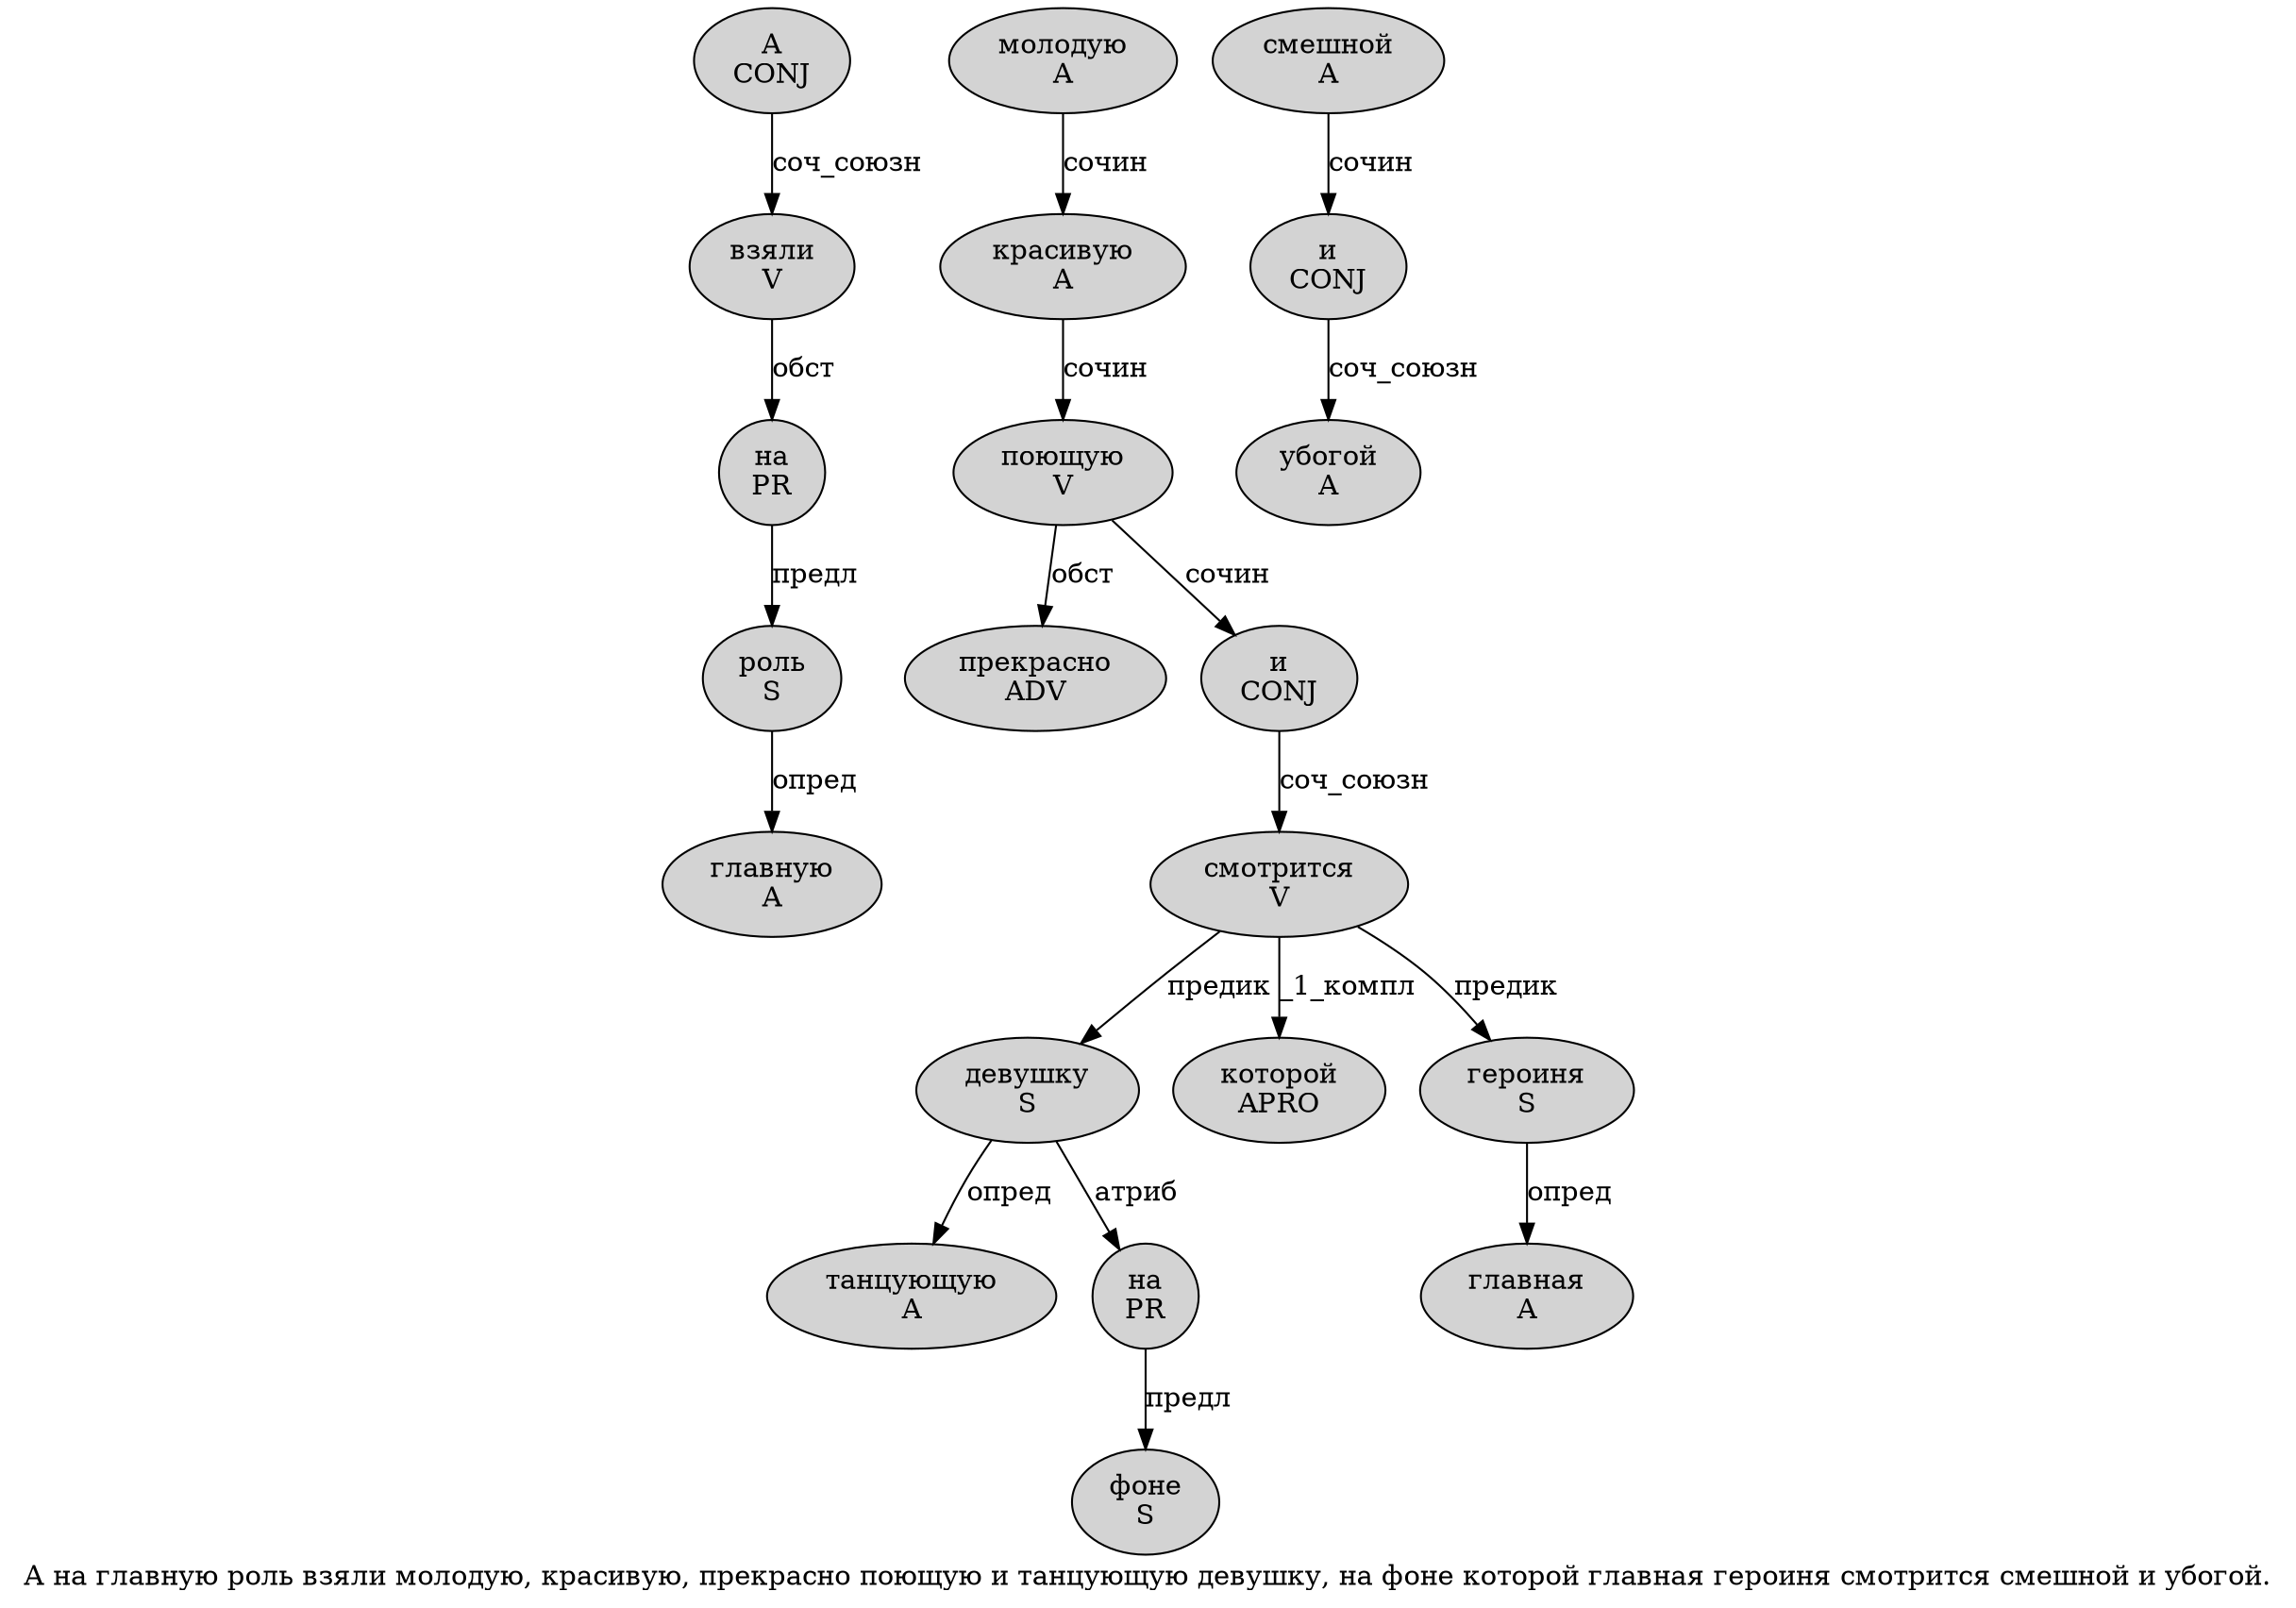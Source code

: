 digraph SENTENCE_2310 {
	graph [label="А на главную роль взяли молодую, красивую, прекрасно поющую и танцующую девушку, на фоне которой главная героиня смотрится смешной и убогой."]
	node [style=filled]
		0 [label="А
CONJ" color="" fillcolor=lightgray penwidth=1 shape=ellipse]
		1 [label="на
PR" color="" fillcolor=lightgray penwidth=1 shape=ellipse]
		2 [label="главную
A" color="" fillcolor=lightgray penwidth=1 shape=ellipse]
		3 [label="роль
S" color="" fillcolor=lightgray penwidth=1 shape=ellipse]
		4 [label="взяли
V" color="" fillcolor=lightgray penwidth=1 shape=ellipse]
		5 [label="молодую
A" color="" fillcolor=lightgray penwidth=1 shape=ellipse]
		7 [label="красивую
A" color="" fillcolor=lightgray penwidth=1 shape=ellipse]
		9 [label="прекрасно
ADV" color="" fillcolor=lightgray penwidth=1 shape=ellipse]
		10 [label="поющую
V" color="" fillcolor=lightgray penwidth=1 shape=ellipse]
		11 [label="и
CONJ" color="" fillcolor=lightgray penwidth=1 shape=ellipse]
		12 [label="танцующую
A" color="" fillcolor=lightgray penwidth=1 shape=ellipse]
		13 [label="девушку
S" color="" fillcolor=lightgray penwidth=1 shape=ellipse]
		15 [label="на
PR" color="" fillcolor=lightgray penwidth=1 shape=ellipse]
		16 [label="фоне
S" color="" fillcolor=lightgray penwidth=1 shape=ellipse]
		17 [label="которой
APRO" color="" fillcolor=lightgray penwidth=1 shape=ellipse]
		18 [label="главная
A" color="" fillcolor=lightgray penwidth=1 shape=ellipse]
		19 [label="героиня
S" color="" fillcolor=lightgray penwidth=1 shape=ellipse]
		20 [label="смотрится
V" color="" fillcolor=lightgray penwidth=1 shape=ellipse]
		21 [label="смешной
A" color="" fillcolor=lightgray penwidth=1 shape=ellipse]
		22 [label="и
CONJ" color="" fillcolor=lightgray penwidth=1 shape=ellipse]
		23 [label="убогой
A" color="" fillcolor=lightgray penwidth=1 shape=ellipse]
			0 -> 4 [label="соч_союзн"]
			13 -> 12 [label="опред"]
			13 -> 15 [label="атриб"]
			7 -> 10 [label="сочин"]
			1 -> 3 [label="предл"]
			19 -> 18 [label="опред"]
			11 -> 20 [label="соч_союзн"]
			4 -> 1 [label="обст"]
			3 -> 2 [label="опред"]
			10 -> 9 [label="обст"]
			10 -> 11 [label="сочин"]
			5 -> 7 [label="сочин"]
			20 -> 13 [label="предик"]
			20 -> 17 [label="_1_компл"]
			20 -> 19 [label="предик"]
			21 -> 22 [label="сочин"]
			22 -> 23 [label="соч_союзн"]
			15 -> 16 [label="предл"]
}